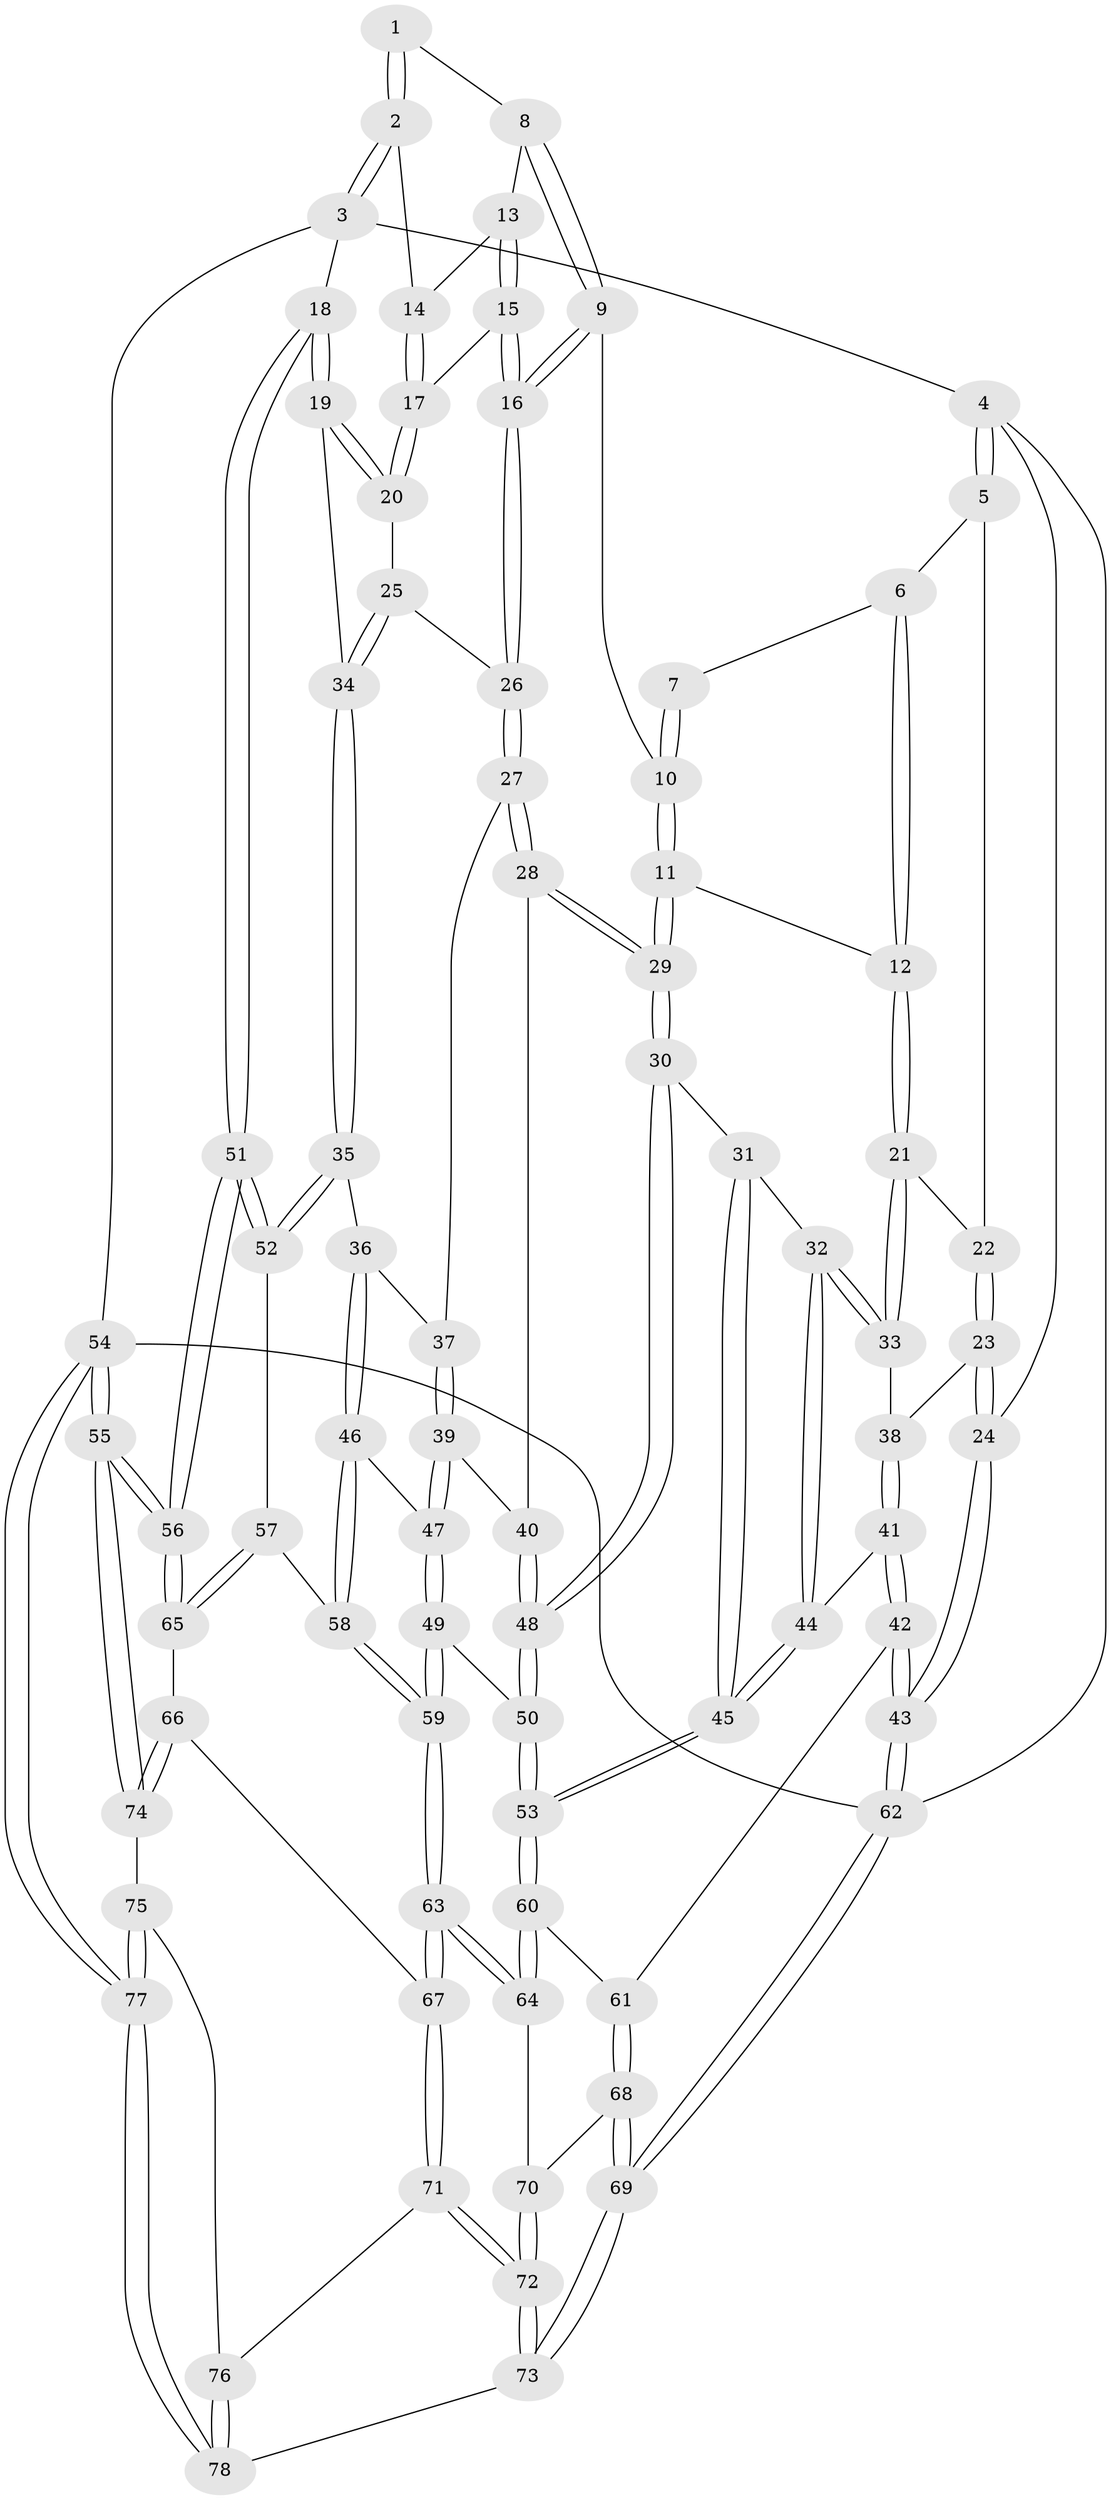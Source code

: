 // coarse degree distribution, {3: 0.1111111111111111, 4: 0.3888888888888889, 5: 0.4074074074074074, 6: 0.09259259259259259}
// Generated by graph-tools (version 1.1) at 2025/24/03/03/25 07:24:35]
// undirected, 78 vertices, 192 edges
graph export_dot {
graph [start="1"]
  node [color=gray90,style=filled];
  1 [pos="+0.7493929575992033+0"];
  2 [pos="+1+0"];
  3 [pos="+1+0"];
  4 [pos="+0+0"];
  5 [pos="+0+0"];
  6 [pos="+0.3395317437221387+0"];
  7 [pos="+0.6334317713765845+0"];
  8 [pos="+0.7755188414667447+0.04915048505401308"];
  9 [pos="+0.6884717655098126+0.12406077912533066"];
  10 [pos="+0.6339040189500303+0.08297766993547602"];
  11 [pos="+0.49944156005316087+0.15523773869687862"];
  12 [pos="+0.37639636469741844+0.03456367524170447"];
  13 [pos="+0.8087887617301537+0.06586480064466126"];
  14 [pos="+0.9357087666918775+0"];
  15 [pos="+0.8406593196254473+0.11702891771876696"];
  16 [pos="+0.712539348367203+0.16286657854682246"];
  17 [pos="+0.8594417581691393+0.12172080836427311"];
  18 [pos="+1+0.04526532441815884"];
  19 [pos="+0.9211718033676837+0.1877682134526368"];
  20 [pos="+0.9188542469982863+0.18589750938895439"];
  21 [pos="+0.2598174895129496+0.18849467107573434"];
  22 [pos="+0+0"];
  23 [pos="+0.13747444126720545+0.22269497992749387"];
  24 [pos="+0+0.32590308643086024"];
  25 [pos="+0.7315063754173604+0.19248908545848661"];
  26 [pos="+0.7145699025903302+0.18335685292733347"];
  27 [pos="+0.6732296101379858+0.26101782462449835"];
  28 [pos="+0.5606445867466072+0.26991420428823193"];
  29 [pos="+0.49791458225025365+0.26598187926957667"];
  30 [pos="+0.4823749401113516+0.28758857410923655"];
  31 [pos="+0.40404320811425853+0.28253810611732105"];
  32 [pos="+0.2514772134822232+0.22865634121539638"];
  33 [pos="+0.24461377091648012+0.22034502682940635"];
  34 [pos="+0.8725510151680087+0.30694680892203957"];
  35 [pos="+0.8719315751717129+0.33366950459641836"];
  36 [pos="+0.74543221292315+0.3240187861221314"];
  37 [pos="+0.6777238366775039+0.27000755945914134"];
  38 [pos="+0.13951119072522852+0.22333098041232594"];
  39 [pos="+0.6571306060245128+0.36777350404017034"];
  40 [pos="+0.6287812290558321+0.3594832249503068"];
  41 [pos="+0.14946964220220085+0.43409392742240377"];
  42 [pos="+0.06339921845505953+0.47008538883971157"];
  43 [pos="+0+0.39322984102140107"];
  44 [pos="+0.26513186066186806+0.44427232442822323"];
  45 [pos="+0.27525316663975496+0.45271100124754055"];
  46 [pos="+0.6933688491604365+0.4257150023343312"];
  47 [pos="+0.675849217341181+0.4223833617017504"];
  48 [pos="+0.4916364589649722+0.4072396227025592"];
  49 [pos="+0.5360329755623282+0.48504221080338883"];
  50 [pos="+0.4907430538071963+0.4368393192891059"];
  51 [pos="+1+0.4163120789955956"];
  52 [pos="+0.8742158154290903+0.33879422450240043"];
  53 [pos="+0.3058118637545365+0.4915029062138681"];
  54 [pos="+1+1"];
  55 [pos="+1+0.9198986243534379"];
  56 [pos="+1+0.5803664371244142"];
  57 [pos="+0.8267597297643312+0.49092882293503026"];
  58 [pos="+0.7647743269583198+0.4768468053398392"];
  59 [pos="+0.5678966260260218+0.6112547790004137"];
  60 [pos="+0.3040884599264718+0.5046617300752565"];
  61 [pos="+0.0972075531709148+0.559431358515431"];
  62 [pos="+0+1"];
  63 [pos="+0.5676517675946765+0.6690309203790693"];
  64 [pos="+0.3025362203328618+0.5612204539705575"];
  65 [pos="+0.8634925289723883+0.5658003440309546"];
  66 [pos="+0.8083592453023104+0.6586494463726358"];
  67 [pos="+0.5889681183514944+0.7460960099201672"];
  68 [pos="+0.11655928251697038+0.655015499416933"];
  69 [pos="+0+1"];
  70 [pos="+0.27037413194770127+0.629556655913802"];
  71 [pos="+0.571977044738997+0.793955660094629"];
  72 [pos="+0.4420778381653866+0.9927053600764045"];
  73 [pos="+0.43840054285999225+1"];
  74 [pos="+0.9461928552645879+0.8429856305448671"];
  75 [pos="+0.9088339912642693+0.8614481643340256"];
  76 [pos="+0.8143028858745865+0.8564766371583596"];
  77 [pos="+0.7154016346168826+1"];
  78 [pos="+0.6883643995680164+1"];
  1 -- 2;
  1 -- 2;
  1 -- 8;
  2 -- 3;
  2 -- 3;
  2 -- 14;
  3 -- 4;
  3 -- 18;
  3 -- 54;
  4 -- 5;
  4 -- 5;
  4 -- 24;
  4 -- 62;
  5 -- 6;
  5 -- 22;
  6 -- 7;
  6 -- 12;
  6 -- 12;
  7 -- 10;
  7 -- 10;
  8 -- 9;
  8 -- 9;
  8 -- 13;
  9 -- 10;
  9 -- 16;
  9 -- 16;
  10 -- 11;
  10 -- 11;
  11 -- 12;
  11 -- 29;
  11 -- 29;
  12 -- 21;
  12 -- 21;
  13 -- 14;
  13 -- 15;
  13 -- 15;
  14 -- 17;
  14 -- 17;
  15 -- 16;
  15 -- 16;
  15 -- 17;
  16 -- 26;
  16 -- 26;
  17 -- 20;
  17 -- 20;
  18 -- 19;
  18 -- 19;
  18 -- 51;
  18 -- 51;
  19 -- 20;
  19 -- 20;
  19 -- 34;
  20 -- 25;
  21 -- 22;
  21 -- 33;
  21 -- 33;
  22 -- 23;
  22 -- 23;
  23 -- 24;
  23 -- 24;
  23 -- 38;
  24 -- 43;
  24 -- 43;
  25 -- 26;
  25 -- 34;
  25 -- 34;
  26 -- 27;
  26 -- 27;
  27 -- 28;
  27 -- 28;
  27 -- 37;
  28 -- 29;
  28 -- 29;
  28 -- 40;
  29 -- 30;
  29 -- 30;
  30 -- 31;
  30 -- 48;
  30 -- 48;
  31 -- 32;
  31 -- 45;
  31 -- 45;
  32 -- 33;
  32 -- 33;
  32 -- 44;
  32 -- 44;
  33 -- 38;
  34 -- 35;
  34 -- 35;
  35 -- 36;
  35 -- 52;
  35 -- 52;
  36 -- 37;
  36 -- 46;
  36 -- 46;
  37 -- 39;
  37 -- 39;
  38 -- 41;
  38 -- 41;
  39 -- 40;
  39 -- 47;
  39 -- 47;
  40 -- 48;
  40 -- 48;
  41 -- 42;
  41 -- 42;
  41 -- 44;
  42 -- 43;
  42 -- 43;
  42 -- 61;
  43 -- 62;
  43 -- 62;
  44 -- 45;
  44 -- 45;
  45 -- 53;
  45 -- 53;
  46 -- 47;
  46 -- 58;
  46 -- 58;
  47 -- 49;
  47 -- 49;
  48 -- 50;
  48 -- 50;
  49 -- 50;
  49 -- 59;
  49 -- 59;
  50 -- 53;
  50 -- 53;
  51 -- 52;
  51 -- 52;
  51 -- 56;
  51 -- 56;
  52 -- 57;
  53 -- 60;
  53 -- 60;
  54 -- 55;
  54 -- 55;
  54 -- 77;
  54 -- 77;
  54 -- 62;
  55 -- 56;
  55 -- 56;
  55 -- 74;
  55 -- 74;
  56 -- 65;
  56 -- 65;
  57 -- 58;
  57 -- 65;
  57 -- 65;
  58 -- 59;
  58 -- 59;
  59 -- 63;
  59 -- 63;
  60 -- 61;
  60 -- 64;
  60 -- 64;
  61 -- 68;
  61 -- 68;
  62 -- 69;
  62 -- 69;
  63 -- 64;
  63 -- 64;
  63 -- 67;
  63 -- 67;
  64 -- 70;
  65 -- 66;
  66 -- 67;
  66 -- 74;
  66 -- 74;
  67 -- 71;
  67 -- 71;
  68 -- 69;
  68 -- 69;
  68 -- 70;
  69 -- 73;
  69 -- 73;
  70 -- 72;
  70 -- 72;
  71 -- 72;
  71 -- 72;
  71 -- 76;
  72 -- 73;
  72 -- 73;
  73 -- 78;
  74 -- 75;
  75 -- 76;
  75 -- 77;
  75 -- 77;
  76 -- 78;
  76 -- 78;
  77 -- 78;
  77 -- 78;
}
